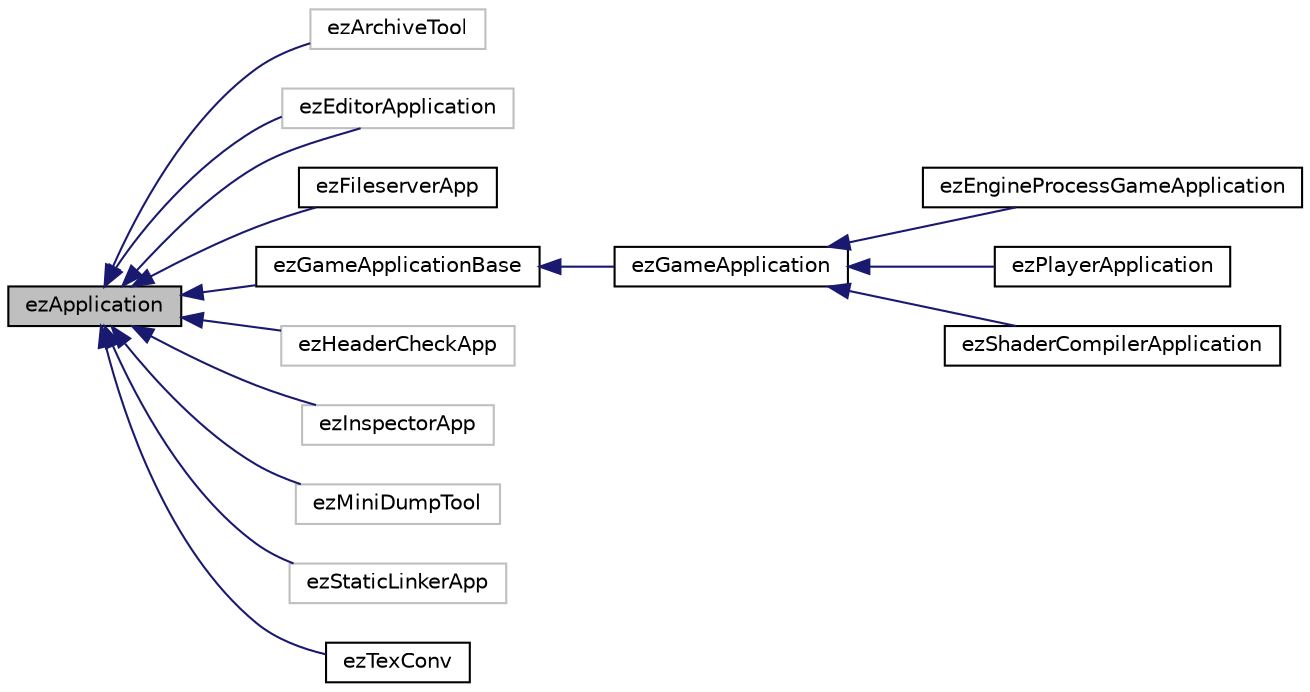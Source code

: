 digraph "ezApplication"
{
 // LATEX_PDF_SIZE
  edge [fontname="Helvetica",fontsize="10",labelfontname="Helvetica",labelfontsize="10"];
  node [fontname="Helvetica",fontsize="10",shape=record];
  rankdir="LR";
  Node1 [label="ezApplication",height=0.2,width=0.4,color="black", fillcolor="grey75", style="filled", fontcolor="black",tooltip="Base class to be used by applications based on ezEngine."];
  Node1 -> Node2 [dir="back",color="midnightblue",fontsize="10",style="solid",fontname="Helvetica"];
  Node2 [label="ezArchiveTool",height=0.2,width=0.4,color="grey75", fillcolor="white", style="filled",tooltip=" "];
  Node1 -> Node3 [dir="back",color="midnightblue",fontsize="10",style="solid",fontname="Helvetica"];
  Node3 [label="ezEditorApplication",height=0.2,width=0.4,color="grey75", fillcolor="white", style="filled",tooltip=" "];
  Node1 -> Node3 [dir="back",color="midnightblue",fontsize="10",style="solid",fontname="Helvetica"];
  Node1 -> Node4 [dir="back",color="midnightblue",fontsize="10",style="solid",fontname="Helvetica"];
  Node4 [label="ezFileserverApp",height=0.2,width=0.4,color="black", fillcolor="white", style="filled",URL="$de/df8/classez_fileserver_app.htm",tooltip="A stand-alone application for the ezFileServer."];
  Node1 -> Node5 [dir="back",color="midnightblue",fontsize="10",style="solid",fontname="Helvetica"];
  Node5 [label="ezGameApplicationBase",height=0.2,width=0.4,color="black", fillcolor="white", style="filled",URL="$d0/d69/classez_game_application_base.htm",tooltip=" "];
  Node5 -> Node6 [dir="back",color="midnightblue",fontsize="10",style="solid",fontname="Helvetica"];
  Node6 [label="ezGameApplication",height=0.2,width=0.4,color="black", fillcolor="white", style="filled",URL="$db/db6/classez_game_application.htm",tooltip="The base class for all typical game applications made with ezEngine."];
  Node6 -> Node7 [dir="back",color="midnightblue",fontsize="10",style="solid",fontname="Helvetica"];
  Node7 [label="ezEngineProcessGameApplication",height=0.2,width=0.4,color="black", fillcolor="white", style="filled",URL="$d1/d1b/classez_engine_process_game_application.htm",tooltip=" "];
  Node6 -> Node8 [dir="back",color="midnightblue",fontsize="10",style="solid",fontname="Helvetica"];
  Node8 [label="ezPlayerApplication",height=0.2,width=0.4,color="black", fillcolor="white", style="filled",URL="$d7/d66/classez_player_application.htm",tooltip=" "];
  Node6 -> Node9 [dir="back",color="midnightblue",fontsize="10",style="solid",fontname="Helvetica"];
  Node9 [label="ezShaderCompilerApplication",height=0.2,width=0.4,color="black", fillcolor="white", style="filled",URL="$d5/dfb/classez_shader_compiler_application.htm",tooltip=" "];
  Node1 -> Node10 [dir="back",color="midnightblue",fontsize="10",style="solid",fontname="Helvetica"];
  Node10 [label="ezHeaderCheckApp",height=0.2,width=0.4,color="grey75", fillcolor="white", style="filled",tooltip=" "];
  Node1 -> Node11 [dir="back",color="midnightblue",fontsize="10",style="solid",fontname="Helvetica"];
  Node11 [label="ezInspectorApp",height=0.2,width=0.4,color="grey75", fillcolor="white", style="filled",tooltip=" "];
  Node1 -> Node12 [dir="back",color="midnightblue",fontsize="10",style="solid",fontname="Helvetica"];
  Node12 [label="ezMiniDumpTool",height=0.2,width=0.4,color="grey75", fillcolor="white", style="filled",tooltip=" "];
  Node1 -> Node13 [dir="back",color="midnightblue",fontsize="10",style="solid",fontname="Helvetica"];
  Node13 [label="ezStaticLinkerApp",height=0.2,width=0.4,color="grey75", fillcolor="white", style="filled",tooltip=" "];
  Node1 -> Node14 [dir="back",color="midnightblue",fontsize="10",style="solid",fontname="Helvetica"];
  Node14 [label="ezTexConv",height=0.2,width=0.4,color="black", fillcolor="white", style="filled",URL="$df/d5b/classez_tex_conv.htm",tooltip=" "];
}
